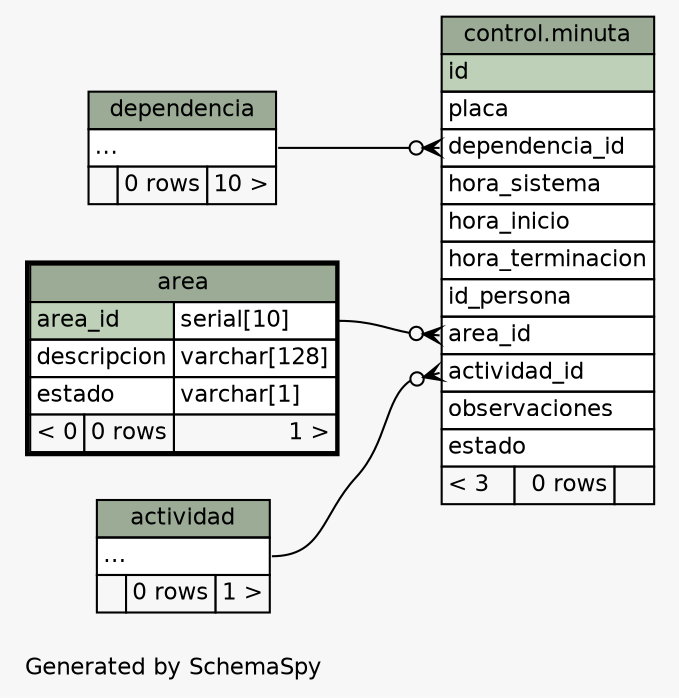 // dot 2.26.3 on Linux 3.2.0-4-686-pae
// SchemaSpy rev 590
digraph "twoDegreesRelationshipsDiagram" {
  graph [
    rankdir="RL"
    bgcolor="#f7f7f7"
    label="\nGenerated by SchemaSpy"
    labeljust="l"
    nodesep="0.18"
    ranksep="0.46"
    fontname="Helvetica"
    fontsize="11"
  ];
  node [
    fontname="Helvetica"
    fontsize="11"
    shape="plaintext"
  ];
  edge [
    arrowsize="0.8"
  ];
  "control.minuta":"actividad_id":w -> "actividad":"elipses":e [arrowhead=none dir=back arrowtail=crowodot];
  "control.minuta":"area_id":w -> "area":"area_id.type":e [arrowhead=none dir=back arrowtail=crowodot];
  "control.minuta":"dependencia_id":w -> "dependencia":"elipses":e [arrowhead=none dir=back arrowtail=crowodot];
  "actividad" [
    label=<
    <TABLE BORDER="0" CELLBORDER="1" CELLSPACING="0" BGCOLOR="#ffffff">
      <TR><TD COLSPAN="3" BGCOLOR="#9bab96" ALIGN="CENTER">actividad</TD></TR>
      <TR><TD PORT="elipses" COLSPAN="3" ALIGN="LEFT">...</TD></TR>
      <TR><TD ALIGN="LEFT" BGCOLOR="#f7f7f7">  </TD><TD ALIGN="RIGHT" BGCOLOR="#f7f7f7">0 rows</TD><TD ALIGN="RIGHT" BGCOLOR="#f7f7f7">1 &gt;</TD></TR>
    </TABLE>>
    URL="actividad.html"
    tooltip="actividad"
  ];
  "area" [
    label=<
    <TABLE BORDER="2" CELLBORDER="1" CELLSPACING="0" BGCOLOR="#ffffff">
      <TR><TD COLSPAN="3" BGCOLOR="#9bab96" ALIGN="CENTER">area</TD></TR>
      <TR><TD PORT="area_id" COLSPAN="2" BGCOLOR="#bed1b8" ALIGN="LEFT">area_id</TD><TD PORT="area_id.type" ALIGN="LEFT">serial[10]</TD></TR>
      <TR><TD PORT="descripcion" COLSPAN="2" ALIGN="LEFT">descripcion</TD><TD PORT="descripcion.type" ALIGN="LEFT">varchar[128]</TD></TR>
      <TR><TD PORT="estado" COLSPAN="2" ALIGN="LEFT">estado</TD><TD PORT="estado.type" ALIGN="LEFT">varchar[1]</TD></TR>
      <TR><TD ALIGN="LEFT" BGCOLOR="#f7f7f7">&lt; 0</TD><TD ALIGN="RIGHT" BGCOLOR="#f7f7f7">0 rows</TD><TD ALIGN="RIGHT" BGCOLOR="#f7f7f7">1 &gt;</TD></TR>
    </TABLE>>
    URL="area.html"
    tooltip="area"
  ];
  "dependencia" [
    label=<
    <TABLE BORDER="0" CELLBORDER="1" CELLSPACING="0" BGCOLOR="#ffffff">
      <TR><TD COLSPAN="3" BGCOLOR="#9bab96" ALIGN="CENTER">dependencia</TD></TR>
      <TR><TD PORT="elipses" COLSPAN="3" ALIGN="LEFT">...</TD></TR>
      <TR><TD ALIGN="LEFT" BGCOLOR="#f7f7f7">  </TD><TD ALIGN="RIGHT" BGCOLOR="#f7f7f7">0 rows</TD><TD ALIGN="RIGHT" BGCOLOR="#f7f7f7">10 &gt;</TD></TR>
    </TABLE>>
    URL="dependencia.html"
    tooltip="dependencia"
  ];
  "control.minuta" [
    label=<
    <TABLE BORDER="0" CELLBORDER="1" CELLSPACING="0" BGCOLOR="#ffffff">
      <TR><TD COLSPAN="3" BGCOLOR="#9bab96" ALIGN="CENTER">control.minuta</TD></TR>
      <TR><TD PORT="id" COLSPAN="3" BGCOLOR="#bed1b8" ALIGN="LEFT">id</TD></TR>
      <TR><TD PORT="placa" COLSPAN="3" ALIGN="LEFT">placa</TD></TR>
      <TR><TD PORT="dependencia_id" COLSPAN="3" ALIGN="LEFT">dependencia_id</TD></TR>
      <TR><TD PORT="hora_sistema" COLSPAN="3" ALIGN="LEFT">hora_sistema</TD></TR>
      <TR><TD PORT="hora_inicio" COLSPAN="3" ALIGN="LEFT">hora_inicio</TD></TR>
      <TR><TD PORT="hora_terminacion" COLSPAN="3" ALIGN="LEFT">hora_terminacion</TD></TR>
      <TR><TD PORT="id_persona" COLSPAN="3" ALIGN="LEFT">id_persona</TD></TR>
      <TR><TD PORT="area_id" COLSPAN="3" ALIGN="LEFT">area_id</TD></TR>
      <TR><TD PORT="actividad_id" COLSPAN="3" ALIGN="LEFT">actividad_id</TD></TR>
      <TR><TD PORT="observaciones" COLSPAN="3" ALIGN="LEFT">observaciones</TD></TR>
      <TR><TD PORT="estado" COLSPAN="3" ALIGN="LEFT">estado</TD></TR>
      <TR><TD ALIGN="LEFT" BGCOLOR="#f7f7f7">&lt; 3</TD><TD ALIGN="RIGHT" BGCOLOR="#f7f7f7">0 rows</TD><TD ALIGN="RIGHT" BGCOLOR="#f7f7f7">  </TD></TR>
    </TABLE>>
    URL="../../control/tables/minuta.html"
    tooltip="control.minuta"
  ];
}
